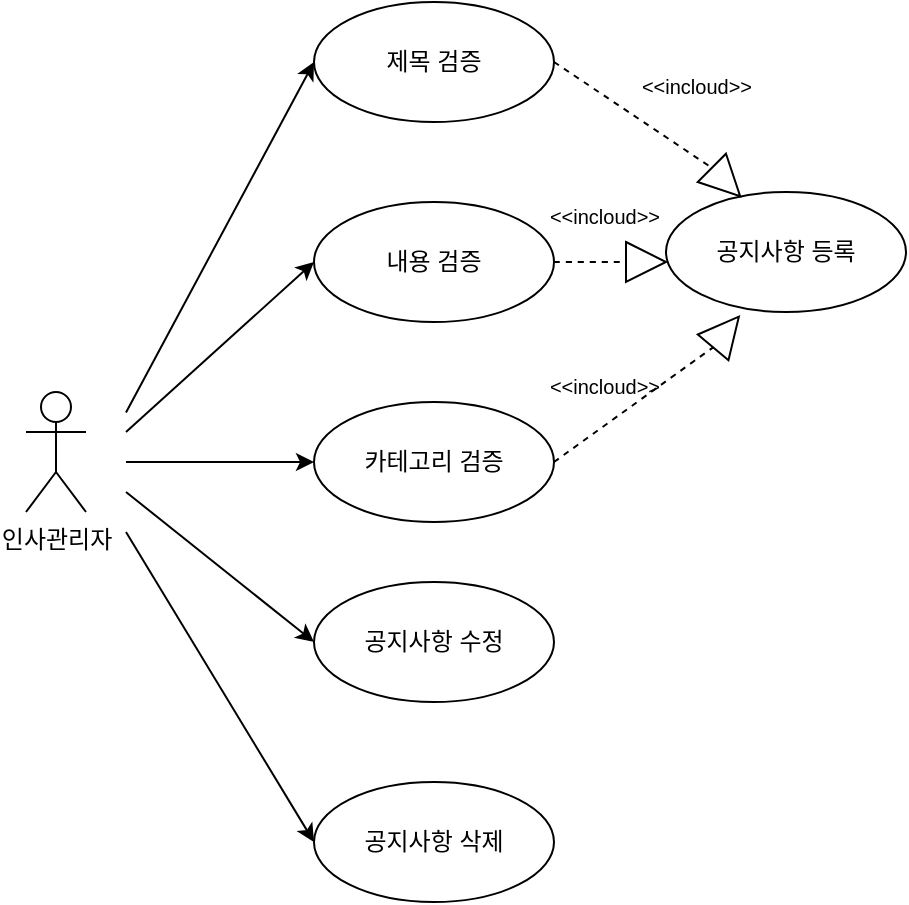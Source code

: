 <mxfile version="26.0.16">
  <diagram name="페이지-1" id="DKJEJJquOrz6qWJuDARE">
    <mxGraphModel dx="712" dy="821" grid="1" gridSize="10" guides="1" tooltips="1" connect="1" arrows="1" fold="1" page="1" pageScale="1" pageWidth="827" pageHeight="1169" math="0" shadow="0">
      <root>
        <mxCell id="0" />
        <mxCell id="1" parent="0" />
        <mxCell id="3" value="제목 검증" style="ellipse;whiteSpace=wrap;html=1;" parent="1" vertex="1">
          <mxGeometry x="354" y="195" width="120" height="60" as="geometry" />
        </mxCell>
        <mxCell id="4" value="내용 검증" style="ellipse;whiteSpace=wrap;html=1;" parent="1" vertex="1">
          <mxGeometry x="354" y="295" width="120" height="60" as="geometry" />
        </mxCell>
        <mxCell id="5" value="카테고리 검증" style="ellipse;whiteSpace=wrap;html=1;" parent="1" vertex="1">
          <mxGeometry x="354" y="395" width="120" height="60" as="geometry" />
        </mxCell>
        <mxCell id="6" value="공지사항 등록" style="ellipse;whiteSpace=wrap;html=1;" parent="1" vertex="1">
          <mxGeometry x="530" y="290" width="120" height="60" as="geometry" />
        </mxCell>
        <mxCell id="7" value="공지사항 수정" style="ellipse;whiteSpace=wrap;html=1;" parent="1" vertex="1">
          <mxGeometry x="354" y="485" width="120" height="60" as="geometry" />
        </mxCell>
        <mxCell id="8" value="공지사항 삭제" style="ellipse;whiteSpace=wrap;html=1;" parent="1" vertex="1">
          <mxGeometry x="354" y="585" width="120" height="60" as="geometry" />
        </mxCell>
        <mxCell id="9" style="entryX=0;entryY=0.5;entryDx=0;entryDy=0;" parent="1" target="3" edge="1">
          <mxGeometry relative="1" as="geometry">
            <mxPoint x="260" y="400.277" as="sourcePoint" />
          </mxGeometry>
        </mxCell>
        <mxCell id="10" style="entryX=0;entryY=0.5;entryDx=0;entryDy=0;" parent="1" target="4" edge="1">
          <mxGeometry relative="1" as="geometry">
            <mxPoint x="260" y="410" as="sourcePoint" />
          </mxGeometry>
        </mxCell>
        <mxCell id="11" style="entryX=0;entryY=0.5;entryDx=0;entryDy=0;" parent="1" target="5" edge="1">
          <mxGeometry relative="1" as="geometry">
            <mxPoint x="260" y="425" as="sourcePoint" />
          </mxGeometry>
        </mxCell>
        <mxCell id="EdUaHZUcWTvXBmKxjX5_-20" value="인사관리자&lt;div&gt;&lt;br&gt;&lt;/div&gt;" style="shape=umlActor;verticalLabelPosition=bottom;verticalAlign=top;html=1;outlineConnect=0;" parent="1" vertex="1">
          <mxGeometry x="210" y="390" width="30" height="60" as="geometry" />
        </mxCell>
        <mxCell id="EdUaHZUcWTvXBmKxjX5_-21" style="entryX=0;entryY=0.5;entryDx=0;entryDy=0;" parent="1" target="7" edge="1">
          <mxGeometry relative="1" as="geometry">
            <mxPoint x="260" y="440" as="sourcePoint" />
            <mxPoint x="340" y="432" as="targetPoint" />
          </mxGeometry>
        </mxCell>
        <mxCell id="EdUaHZUcWTvXBmKxjX5_-22" style="entryX=0;entryY=0.5;entryDx=0;entryDy=0;" parent="1" target="8" edge="1">
          <mxGeometry relative="1" as="geometry">
            <mxPoint x="260" y="460" as="sourcePoint" />
            <mxPoint x="350" y="442" as="targetPoint" />
          </mxGeometry>
        </mxCell>
        <mxCell id="EdUaHZUcWTvXBmKxjX5_-24" value="" style="endArrow=none;dashed=1;html=1;rounded=0;fontSize=12;startSize=8;endSize=8;curved=1;entryX=0;entryY=0.5;entryDx=0;entryDy=0;exitX=1;exitY=0.5;exitDx=0;exitDy=0;" parent="1" source="5" target="EdUaHZUcWTvXBmKxjX5_-28" edge="1">
          <mxGeometry width="50" height="50" relative="1" as="geometry">
            <mxPoint x="430" y="400" as="sourcePoint" />
            <mxPoint x="480" y="350" as="targetPoint" />
          </mxGeometry>
        </mxCell>
        <mxCell id="EdUaHZUcWTvXBmKxjX5_-28" value="" style="triangle;whiteSpace=wrap;html=1;rotation=-50;" parent="1" vertex="1">
          <mxGeometry x="550" y="350" width="20" height="20" as="geometry" />
        </mxCell>
        <mxCell id="EdUaHZUcWTvXBmKxjX5_-29" value="" style="endArrow=none;dashed=1;html=1;rounded=0;fontSize=12;startSize=8;endSize=8;curved=1;entryX=0;entryY=0.5;entryDx=0;entryDy=0;exitX=1;exitY=0.5;exitDx=0;exitDy=0;" parent="1" source="4" target="EdUaHZUcWTvXBmKxjX5_-30" edge="1">
          <mxGeometry width="50" height="50" relative="1" as="geometry">
            <mxPoint x="484" y="435" as="sourcePoint" />
            <mxPoint x="490" y="360" as="targetPoint" />
          </mxGeometry>
        </mxCell>
        <mxCell id="EdUaHZUcWTvXBmKxjX5_-30" value="" style="triangle;whiteSpace=wrap;html=1;rotation=0;" parent="1" vertex="1">
          <mxGeometry x="510" y="315" width="20" height="20" as="geometry" />
        </mxCell>
        <mxCell id="EdUaHZUcWTvXBmKxjX5_-31" value="" style="endArrow=none;dashed=1;html=1;rounded=0;fontSize=12;startSize=8;endSize=8;curved=1;entryX=0;entryY=0.5;entryDx=0;entryDy=0;exitX=1;exitY=0.5;exitDx=0;exitDy=0;" parent="1" source="3" target="EdUaHZUcWTvXBmKxjX5_-32" edge="1">
          <mxGeometry width="50" height="50" relative="1" as="geometry">
            <mxPoint x="464" y="365" as="sourcePoint" />
            <mxPoint x="470" y="290" as="targetPoint" />
          </mxGeometry>
        </mxCell>
        <mxCell id="EdUaHZUcWTvXBmKxjX5_-32" value="" style="triangle;whiteSpace=wrap;html=1;rotation=45;direction=east;" parent="1" vertex="1">
          <mxGeometry x="550" y="275" width="20" height="20" as="geometry" />
        </mxCell>
        <mxCell id="EdUaHZUcWTvXBmKxjX5_-61" value="&lt;font style=&quot;font-size: 10px; font-weight: normal;&quot;&gt;&amp;lt;&amp;lt;incloud&amp;gt;&amp;gt;&lt;/font&gt;" style="text;strokeColor=none;fillColor=none;html=1;fontSize=24;fontStyle=1;verticalAlign=middle;align=center;" parent="1" vertex="1">
          <mxGeometry x="460" y="230" width="170" height="5" as="geometry" />
        </mxCell>
        <mxCell id="EdUaHZUcWTvXBmKxjX5_-63" value="&lt;font style=&quot;font-size: 10px; font-weight: normal;&quot;&gt;&amp;lt;&amp;lt;incloud&amp;gt;&amp;gt;&lt;/font&gt;" style="text;strokeColor=none;fillColor=none;html=1;fontSize=24;fontStyle=1;verticalAlign=middle;align=center;" parent="1" vertex="1">
          <mxGeometry x="414" y="295" width="170" height="5" as="geometry" />
        </mxCell>
        <mxCell id="EdUaHZUcWTvXBmKxjX5_-64" value="&lt;font style=&quot;font-size: 10px; font-weight: normal;&quot;&gt;&amp;lt;&amp;lt;incloud&amp;gt;&amp;gt;&lt;/font&gt;" style="text;strokeColor=none;fillColor=none;html=1;fontSize=24;fontStyle=1;verticalAlign=middle;align=center;" parent="1" vertex="1">
          <mxGeometry x="414" y="380" width="170" height="5" as="geometry" />
        </mxCell>
      </root>
    </mxGraphModel>
  </diagram>
</mxfile>
